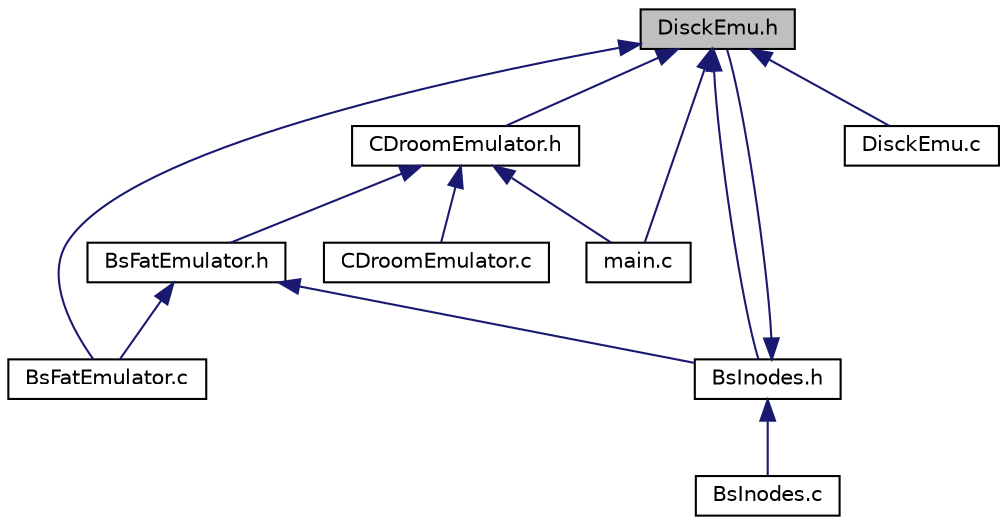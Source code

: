 digraph "DisckEmu.h"
{
 // LATEX_PDF_SIZE
  edge [fontname="Helvetica",fontsize="10",labelfontname="Helvetica",labelfontsize="10"];
  node [fontname="Helvetica",fontsize="10",shape=record];
  Node1 [label="DisckEmu.h",height=0.2,width=0.4,color="black", fillcolor="grey75", style="filled", fontcolor="black",tooltip=" "];
  Node1 -> Node2 [dir="back",color="midnightblue",fontsize="10",style="solid"];
  Node2 [label="BsFatEmulator.c",height=0.2,width=0.4,color="black", fillcolor="white", style="filled",URL="$_bs_fat_emulator_8c.html",tooltip=" "];
  Node1 -> Node3 [dir="back",color="midnightblue",fontsize="10",style="solid"];
  Node3 [label="BsInodes.h",height=0.2,width=0.4,color="black", fillcolor="white", style="filled",URL="$_bs_inodes_8h.html",tooltip=" "];
  Node3 -> Node4 [dir="back",color="midnightblue",fontsize="10",style="solid"];
  Node4 [label="BsInodes.c",height=0.2,width=0.4,color="black", fillcolor="white", style="filled",URL="$_bs_inodes_8c.html",tooltip=" "];
  Node3 -> Node1 [dir="back",color="midnightblue",fontsize="10",style="solid"];
  Node1 -> Node5 [dir="back",color="midnightblue",fontsize="10",style="solid"];
  Node5 [label="CDroomEmulator.h",height=0.2,width=0.4,color="black", fillcolor="white", style="filled",URL="$_c_droom_emulator_8h.html",tooltip=" "];
  Node5 -> Node6 [dir="back",color="midnightblue",fontsize="10",style="solid"];
  Node6 [label="BsFatEmulator.h",height=0.2,width=0.4,color="black", fillcolor="white", style="filled",URL="$_bs_fat_emulator_8h.html",tooltip=" "];
  Node6 -> Node2 [dir="back",color="midnightblue",fontsize="10",style="solid"];
  Node6 -> Node3 [dir="back",color="midnightblue",fontsize="10",style="solid"];
  Node5 -> Node7 [dir="back",color="midnightblue",fontsize="10",style="solid"];
  Node7 [label="CDroomEmulator.c",height=0.2,width=0.4,color="black", fillcolor="white", style="filled",URL="$_c_droom_emulator_8c.html",tooltip=" "];
  Node5 -> Node8 [dir="back",color="midnightblue",fontsize="10",style="solid"];
  Node8 [label="main.c",height=0.2,width=0.4,color="black", fillcolor="white", style="filled",URL="$main_8c.html",tooltip=" "];
  Node1 -> Node9 [dir="back",color="midnightblue",fontsize="10",style="solid"];
  Node9 [label="DisckEmu.c",height=0.2,width=0.4,color="black", fillcolor="white", style="filled",URL="$_disck_emu_8c.html",tooltip=" "];
  Node1 -> Node8 [dir="back",color="midnightblue",fontsize="10",style="solid"];
}
